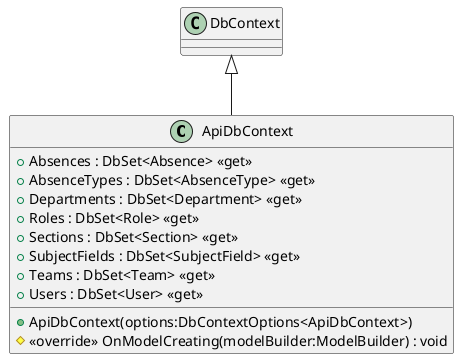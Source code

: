 @startuml
class ApiDbContext {
    + Absences : DbSet<Absence> <<get>>
    + AbsenceTypes : DbSet<AbsenceType> <<get>>
    + Departments : DbSet<Department> <<get>>
    + Roles : DbSet<Role> <<get>>
    + Sections : DbSet<Section> <<get>>
    + SubjectFields : DbSet<SubjectField> <<get>>
    + Teams : DbSet<Team> <<get>>
    + Users : DbSet<User> <<get>>
    + ApiDbContext(options:DbContextOptions<ApiDbContext>)
    # <<override>> OnModelCreating(modelBuilder:ModelBuilder) : void
}
DbContext <|-- ApiDbContext
@enduml
